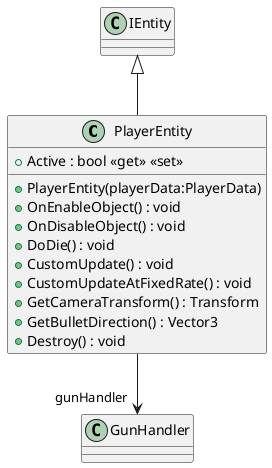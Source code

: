 @startuml
class PlayerEntity {
    + Active : bool <<get>> <<set>>
    + PlayerEntity(playerData:PlayerData)
    + OnEnableObject() : void
    + OnDisableObject() : void
    + DoDie() : void
    + CustomUpdate() : void
    + CustomUpdateAtFixedRate() : void
    + GetCameraTransform() : Transform
    + GetBulletDirection() : Vector3
    + Destroy() : void
}
IEntity <|-- PlayerEntity
PlayerEntity --> "gunHandler" GunHandler
@enduml
